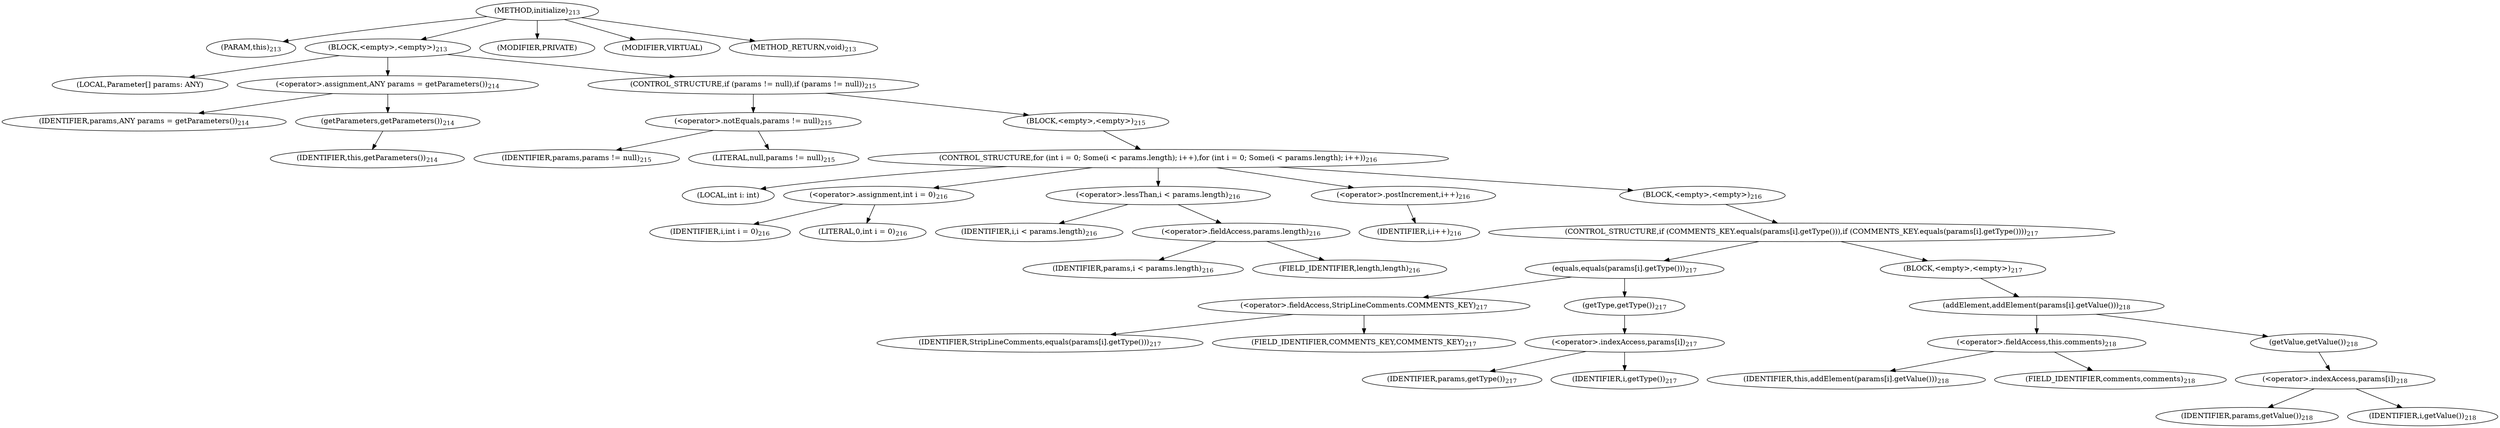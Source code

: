 digraph "initialize" {  
"265" [label = <(METHOD,initialize)<SUB>213</SUB>> ]
"20" [label = <(PARAM,this)<SUB>213</SUB>> ]
"266" [label = <(BLOCK,&lt;empty&gt;,&lt;empty&gt;)<SUB>213</SUB>> ]
"267" [label = <(LOCAL,Parameter[] params: ANY)> ]
"268" [label = <(&lt;operator&gt;.assignment,ANY params = getParameters())<SUB>214</SUB>> ]
"269" [label = <(IDENTIFIER,params,ANY params = getParameters())<SUB>214</SUB>> ]
"270" [label = <(getParameters,getParameters())<SUB>214</SUB>> ]
"19" [label = <(IDENTIFIER,this,getParameters())<SUB>214</SUB>> ]
"271" [label = <(CONTROL_STRUCTURE,if (params != null),if (params != null))<SUB>215</SUB>> ]
"272" [label = <(&lt;operator&gt;.notEquals,params != null)<SUB>215</SUB>> ]
"273" [label = <(IDENTIFIER,params,params != null)<SUB>215</SUB>> ]
"274" [label = <(LITERAL,null,params != null)<SUB>215</SUB>> ]
"275" [label = <(BLOCK,&lt;empty&gt;,&lt;empty&gt;)<SUB>215</SUB>> ]
"276" [label = <(CONTROL_STRUCTURE,for (int i = 0; Some(i &lt; params.length); i++),for (int i = 0; Some(i &lt; params.length); i++))<SUB>216</SUB>> ]
"277" [label = <(LOCAL,int i: int)> ]
"278" [label = <(&lt;operator&gt;.assignment,int i = 0)<SUB>216</SUB>> ]
"279" [label = <(IDENTIFIER,i,int i = 0)<SUB>216</SUB>> ]
"280" [label = <(LITERAL,0,int i = 0)<SUB>216</SUB>> ]
"281" [label = <(&lt;operator&gt;.lessThan,i &lt; params.length)<SUB>216</SUB>> ]
"282" [label = <(IDENTIFIER,i,i &lt; params.length)<SUB>216</SUB>> ]
"283" [label = <(&lt;operator&gt;.fieldAccess,params.length)<SUB>216</SUB>> ]
"284" [label = <(IDENTIFIER,params,i &lt; params.length)<SUB>216</SUB>> ]
"285" [label = <(FIELD_IDENTIFIER,length,length)<SUB>216</SUB>> ]
"286" [label = <(&lt;operator&gt;.postIncrement,i++)<SUB>216</SUB>> ]
"287" [label = <(IDENTIFIER,i,i++)<SUB>216</SUB>> ]
"288" [label = <(BLOCK,&lt;empty&gt;,&lt;empty&gt;)<SUB>216</SUB>> ]
"289" [label = <(CONTROL_STRUCTURE,if (COMMENTS_KEY.equals(params[i].getType())),if (COMMENTS_KEY.equals(params[i].getType())))<SUB>217</SUB>> ]
"290" [label = <(equals,equals(params[i].getType()))<SUB>217</SUB>> ]
"291" [label = <(&lt;operator&gt;.fieldAccess,StripLineComments.COMMENTS_KEY)<SUB>217</SUB>> ]
"292" [label = <(IDENTIFIER,StripLineComments,equals(params[i].getType()))<SUB>217</SUB>> ]
"293" [label = <(FIELD_IDENTIFIER,COMMENTS_KEY,COMMENTS_KEY)<SUB>217</SUB>> ]
"294" [label = <(getType,getType())<SUB>217</SUB>> ]
"295" [label = <(&lt;operator&gt;.indexAccess,params[i])<SUB>217</SUB>> ]
"296" [label = <(IDENTIFIER,params,getType())<SUB>217</SUB>> ]
"297" [label = <(IDENTIFIER,i,getType())<SUB>217</SUB>> ]
"298" [label = <(BLOCK,&lt;empty&gt;,&lt;empty&gt;)<SUB>217</SUB>> ]
"299" [label = <(addElement,addElement(params[i].getValue()))<SUB>218</SUB>> ]
"300" [label = <(&lt;operator&gt;.fieldAccess,this.comments)<SUB>218</SUB>> ]
"301" [label = <(IDENTIFIER,this,addElement(params[i].getValue()))<SUB>218</SUB>> ]
"302" [label = <(FIELD_IDENTIFIER,comments,comments)<SUB>218</SUB>> ]
"303" [label = <(getValue,getValue())<SUB>218</SUB>> ]
"304" [label = <(&lt;operator&gt;.indexAccess,params[i])<SUB>218</SUB>> ]
"305" [label = <(IDENTIFIER,params,getValue())<SUB>218</SUB>> ]
"306" [label = <(IDENTIFIER,i,getValue())<SUB>218</SUB>> ]
"307" [label = <(MODIFIER,PRIVATE)> ]
"308" [label = <(MODIFIER,VIRTUAL)> ]
"309" [label = <(METHOD_RETURN,void)<SUB>213</SUB>> ]
  "265" -> "20" 
  "265" -> "266" 
  "265" -> "307" 
  "265" -> "308" 
  "265" -> "309" 
  "266" -> "267" 
  "266" -> "268" 
  "266" -> "271" 
  "268" -> "269" 
  "268" -> "270" 
  "270" -> "19" 
  "271" -> "272" 
  "271" -> "275" 
  "272" -> "273" 
  "272" -> "274" 
  "275" -> "276" 
  "276" -> "277" 
  "276" -> "278" 
  "276" -> "281" 
  "276" -> "286" 
  "276" -> "288" 
  "278" -> "279" 
  "278" -> "280" 
  "281" -> "282" 
  "281" -> "283" 
  "283" -> "284" 
  "283" -> "285" 
  "286" -> "287" 
  "288" -> "289" 
  "289" -> "290" 
  "289" -> "298" 
  "290" -> "291" 
  "290" -> "294" 
  "291" -> "292" 
  "291" -> "293" 
  "294" -> "295" 
  "295" -> "296" 
  "295" -> "297" 
  "298" -> "299" 
  "299" -> "300" 
  "299" -> "303" 
  "300" -> "301" 
  "300" -> "302" 
  "303" -> "304" 
  "304" -> "305" 
  "304" -> "306" 
}
